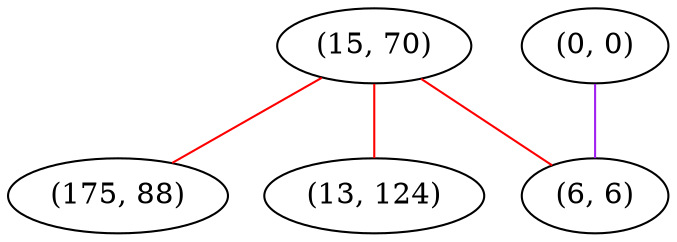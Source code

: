 graph "" {
"(15, 70)";
"(0, 0)";
"(175, 88)";
"(13, 124)";
"(6, 6)";
"(15, 70)" -- "(13, 124)"  [color=red, key=0, weight=1];
"(15, 70)" -- "(175, 88)"  [color=red, key=0, weight=1];
"(15, 70)" -- "(6, 6)"  [color=red, key=0, weight=1];
"(0, 0)" -- "(6, 6)"  [color=purple, key=0, weight=4];
}
